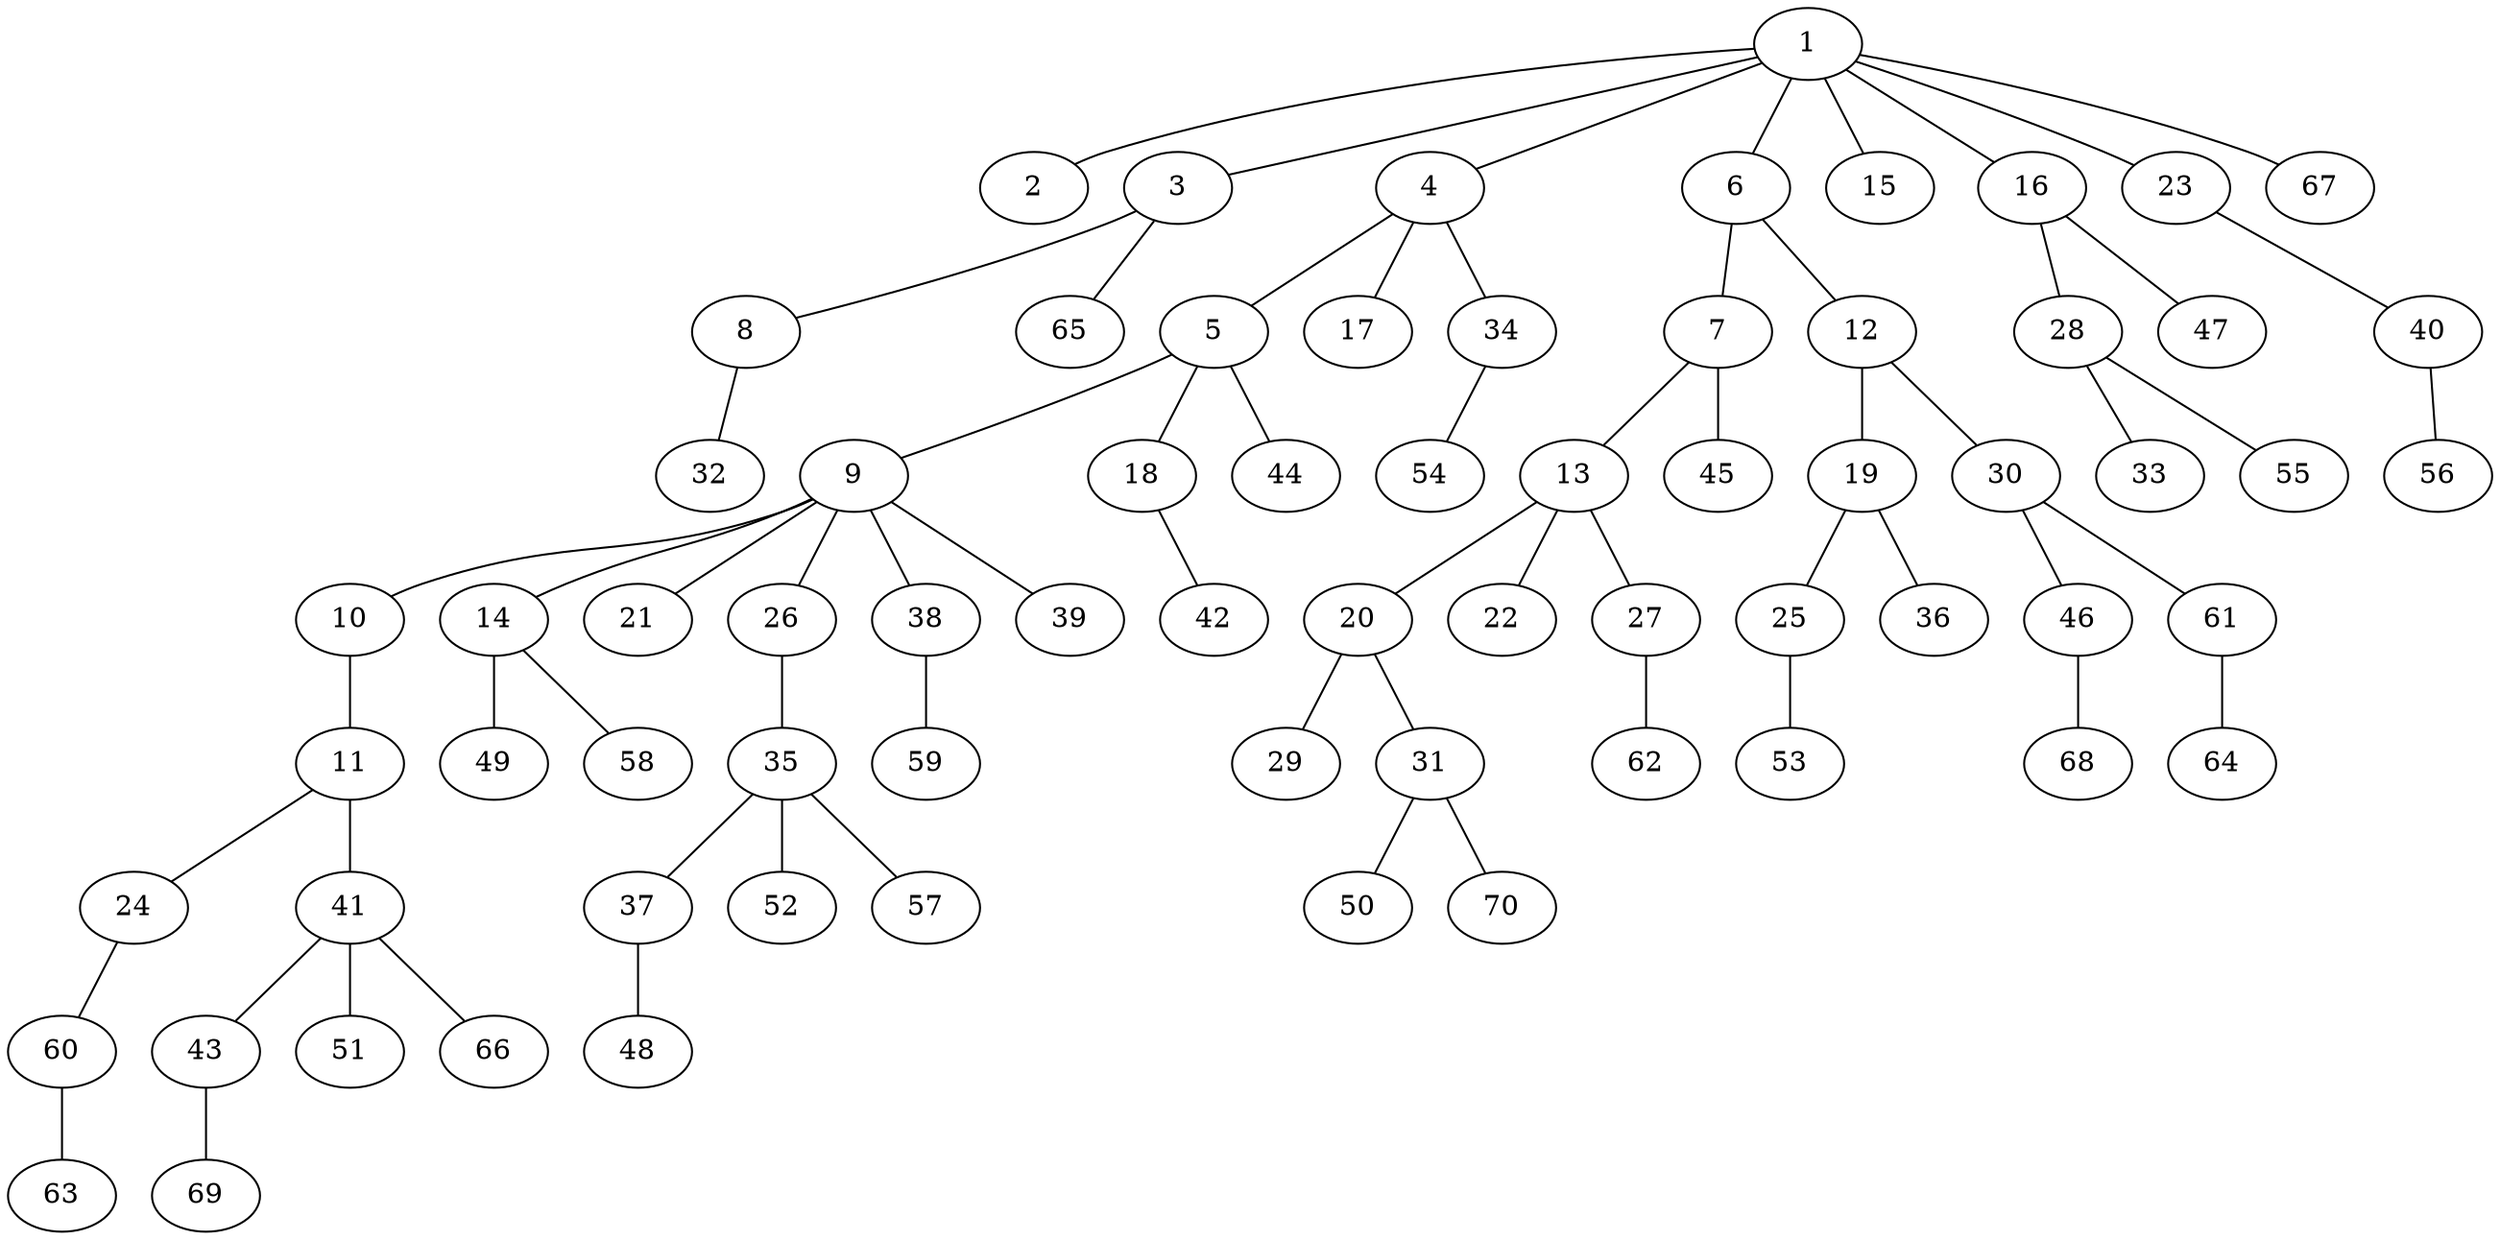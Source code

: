 graph graphname {1--2
1--3
1--4
1--6
1--15
1--16
1--23
1--67
3--8
3--65
4--5
4--17
4--34
5--9
5--18
5--44
6--7
6--12
7--13
7--45
8--32
9--10
9--14
9--21
9--26
9--38
9--39
10--11
11--24
11--41
12--19
12--30
13--20
13--22
13--27
14--49
14--58
16--28
16--47
18--42
19--25
19--36
20--29
20--31
23--40
24--60
25--53
26--35
27--62
28--33
28--55
30--46
30--61
31--50
31--70
34--54
35--37
35--52
35--57
37--48
38--59
40--56
41--43
41--51
41--66
43--69
46--68
60--63
61--64
}